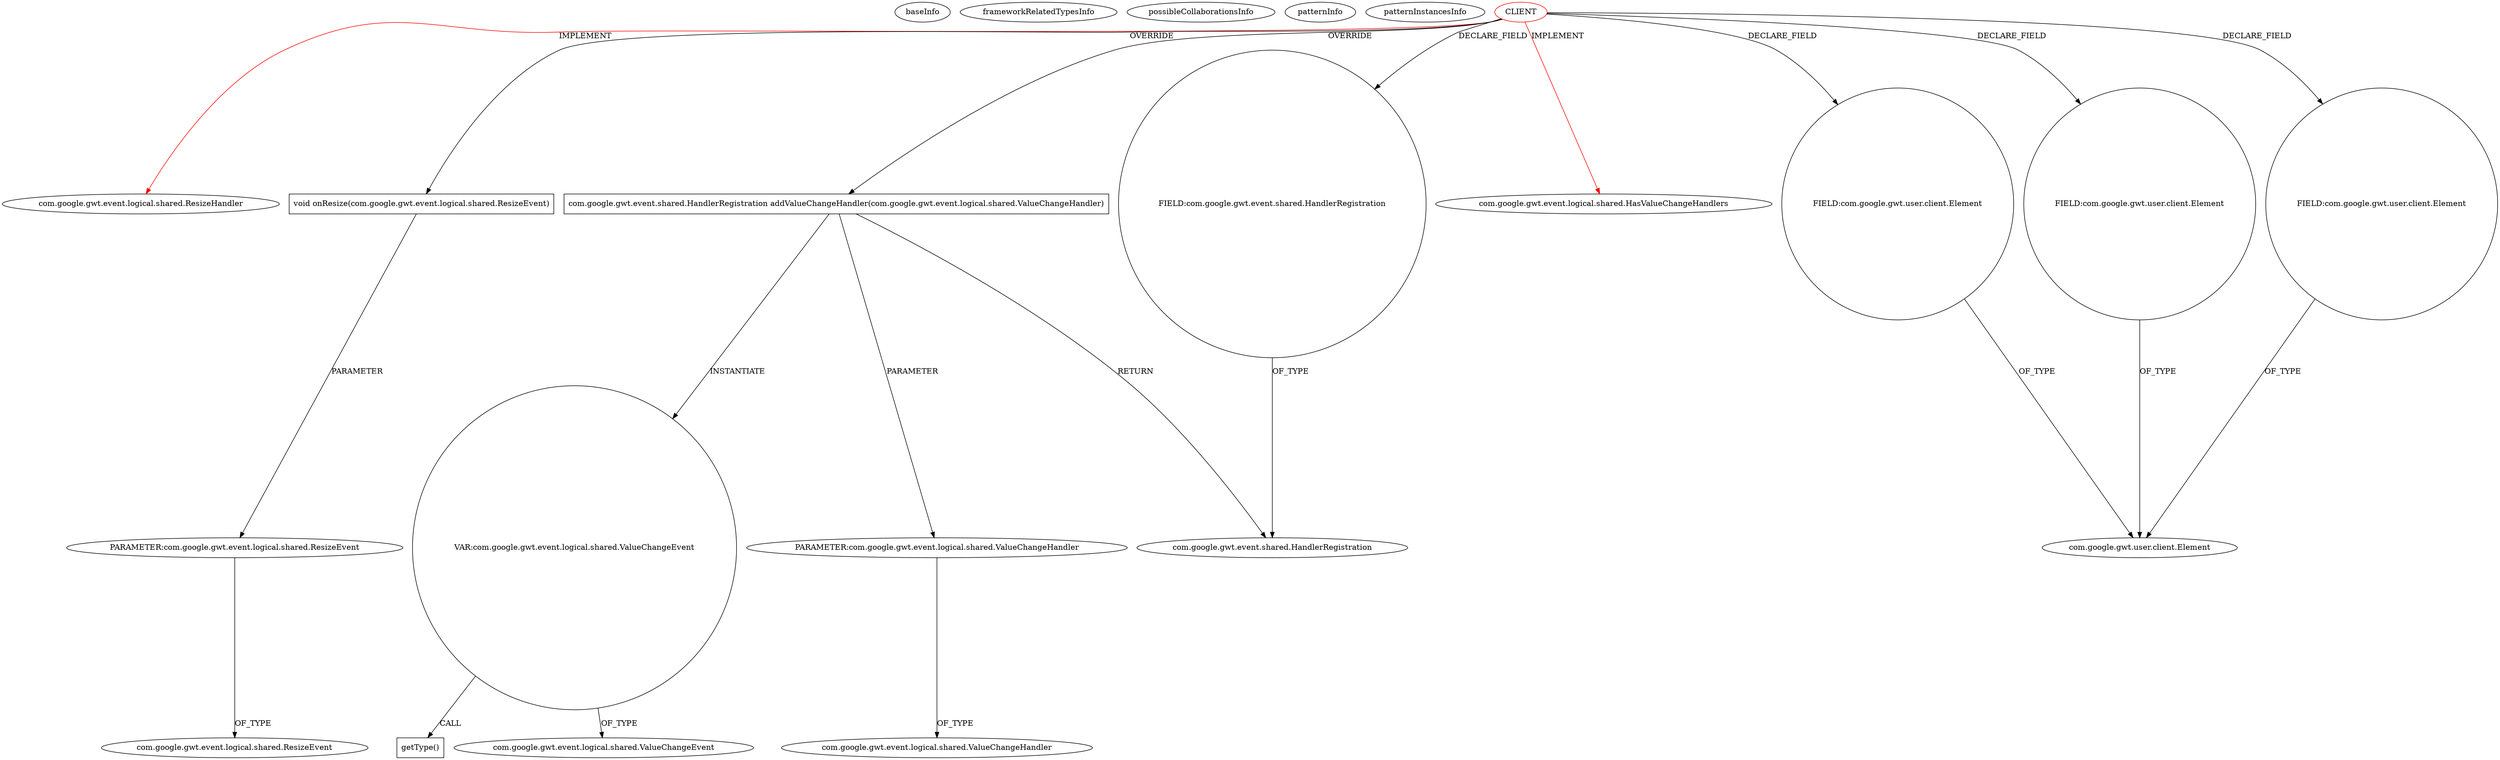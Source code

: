 digraph {
baseInfo[graphId=865,category="pattern",isAnonymous=false,possibleRelation=false]
frameworkRelatedTypesInfo[0="com.google.gwt.event.logical.shared.HasValueChangeHandlers",1="com.google.gwt.event.logical.shared.ResizeHandler"]
possibleCollaborationsInfo[]
patternInfo[frequency=2.0,patternRootClient=0]
patternInstancesInfo[0="jhudson8-gwt-jquery-ui~/jhudson8-gwt-jquery-ui/gwt-jquery-ui-master/core/gwt-jquery-ui-mobile/src/main/java/com/google/gwt/jquery/mobile/ui/Slider.java~Slider~3169",1="jhudson8-gwt-jquery-ui~/jhudson8-gwt-jquery-ui/gwt-jquery-ui-master/core/gwt-jquery-ui-mobile/src/main/java/com/google/gwt/jquery/mobile/ui/ToggleSwitch.java~ToggleSwitch~3191"]
2[label="com.google.gwt.event.logical.shared.ResizeHandler",vertexType="FRAMEWORK_INTERFACE_TYPE",isFrameworkType=false]
0[label="CLIENT",vertexType="ROOT_CLIENT_CLASS_DECLARATION",isFrameworkType=false,color=red]
22[label="void onResize(com.google.gwt.event.logical.shared.ResizeEvent)",vertexType="OVERRIDING_METHOD_DECLARATION",isFrameworkType=false,shape=box]
23[label="PARAMETER:com.google.gwt.event.logical.shared.ResizeEvent",vertexType="PARAMETER_DECLARATION",isFrameworkType=false]
24[label="com.google.gwt.event.logical.shared.ResizeEvent",vertexType="FRAMEWORK_CLASS_TYPE",isFrameworkType=false]
15[label="com.google.gwt.event.shared.HandlerRegistration addValueChangeHandler(com.google.gwt.event.logical.shared.ValueChangeHandler)",vertexType="OVERRIDING_METHOD_DECLARATION",isFrameworkType=false,shape=box]
19[label="VAR:com.google.gwt.event.logical.shared.ValueChangeEvent",vertexType="VARIABLE_EXPRESION",isFrameworkType=false,shape=circle]
17[label="PARAMETER:com.google.gwt.event.logical.shared.ValueChangeHandler",vertexType="PARAMETER_DECLARATION",isFrameworkType=false]
18[label="com.google.gwt.event.logical.shared.ValueChangeHandler",vertexType="FRAMEWORK_INTERFACE_TYPE",isFrameworkType=false]
20[label="getType()",vertexType="INSIDE_CALL",isFrameworkType=false,shape=box]
1[label="com.google.gwt.event.logical.shared.HasValueChangeHandlers",vertexType="FRAMEWORK_INTERFACE_TYPE",isFrameworkType=false]
14[label="com.google.gwt.event.shared.HandlerRegistration",vertexType="FRAMEWORK_INTERFACE_TYPE",isFrameworkType=false]
21[label="com.google.gwt.event.logical.shared.ValueChangeEvent",vertexType="FRAMEWORK_CLASS_TYPE",isFrameworkType=false]
11[label="FIELD:com.google.gwt.user.client.Element",vertexType="FIELD_DECLARATION",isFrameworkType=false,shape=circle]
4[label="com.google.gwt.user.client.Element",vertexType="FRAMEWORK_CLASS_TYPE",isFrameworkType=false]
13[label="FIELD:com.google.gwt.event.shared.HandlerRegistration",vertexType="FIELD_DECLARATION",isFrameworkType=false,shape=circle]
3[label="FIELD:com.google.gwt.user.client.Element",vertexType="FIELD_DECLARATION",isFrameworkType=false,shape=circle]
9[label="FIELD:com.google.gwt.user.client.Element",vertexType="FIELD_DECLARATION",isFrameworkType=false,shape=circle]
0->3[label="DECLARE_FIELD"]
22->23[label="PARAMETER"]
23->24[label="OF_TYPE"]
0->15[label="OVERRIDE"]
11->4[label="OF_TYPE"]
15->17[label="PARAMETER"]
15->19[label="INSTANTIATE"]
0->22[label="OVERRIDE"]
19->21[label="OF_TYPE"]
15->14[label="RETURN"]
17->18[label="OF_TYPE"]
13->14[label="OF_TYPE"]
3->4[label="OF_TYPE"]
0->9[label="DECLARE_FIELD"]
0->1[label="IMPLEMENT",color=red]
19->20[label="CALL"]
0->2[label="IMPLEMENT",color=red]
0->13[label="DECLARE_FIELD"]
0->11[label="DECLARE_FIELD"]
9->4[label="OF_TYPE"]
}
